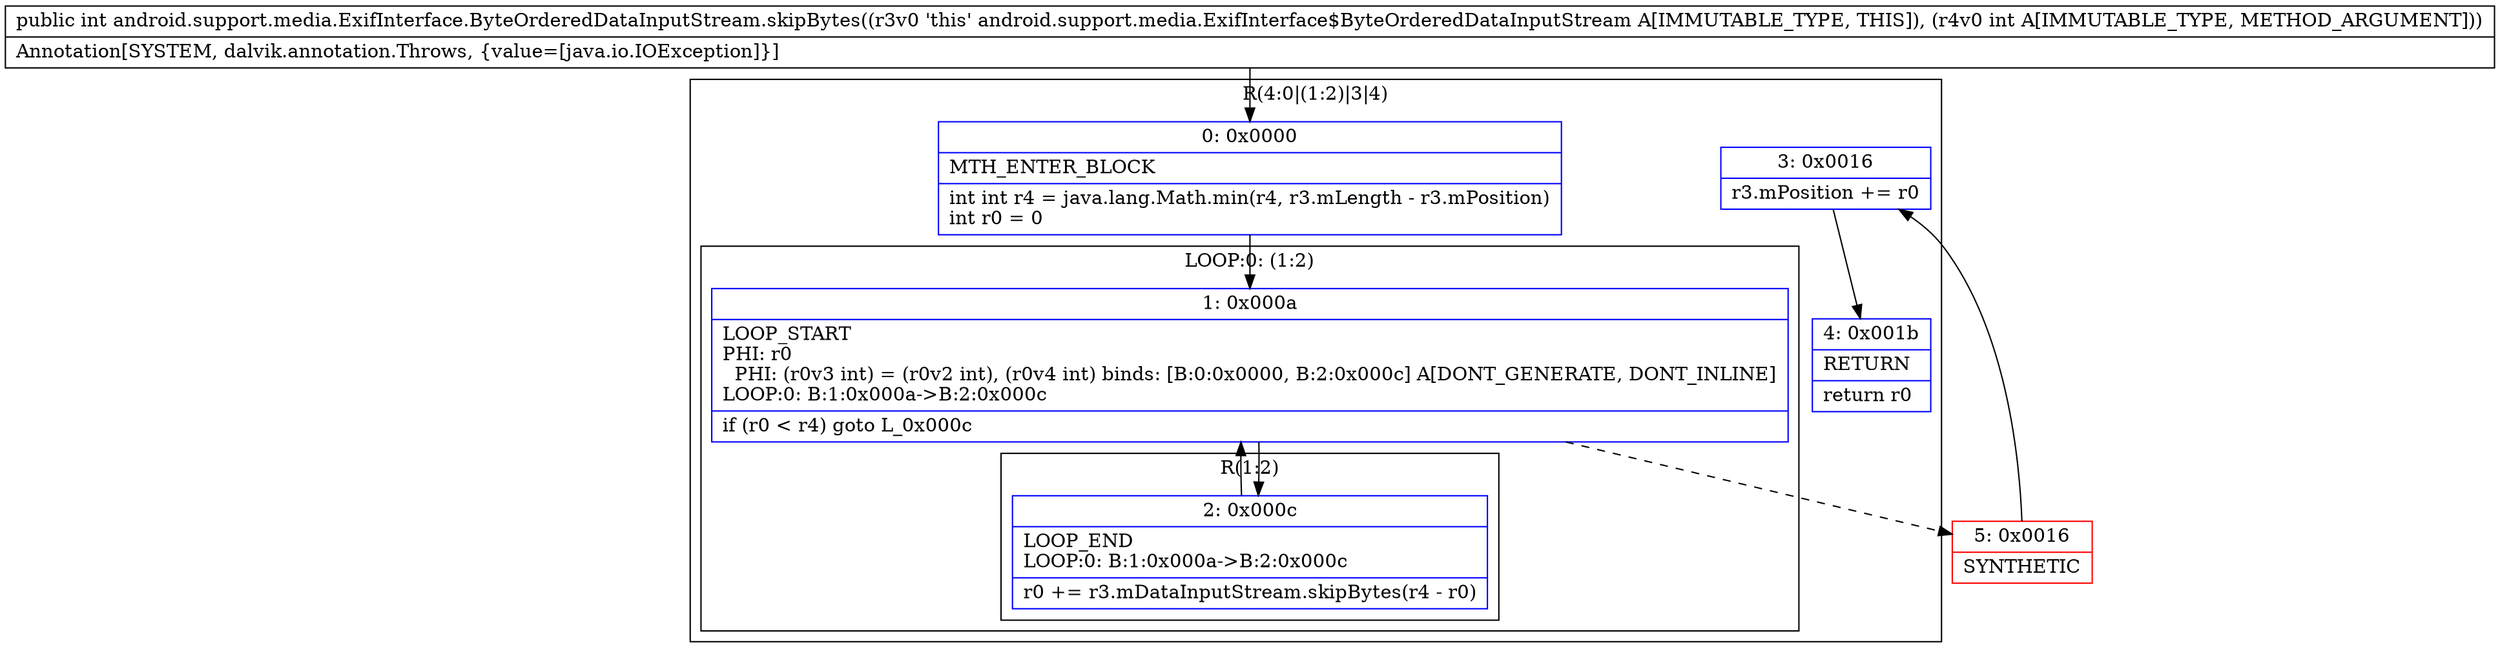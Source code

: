 digraph "CFG forandroid.support.media.ExifInterface.ByteOrderedDataInputStream.skipBytes(I)I" {
subgraph cluster_Region_191387104 {
label = "R(4:0|(1:2)|3|4)";
node [shape=record,color=blue];
Node_0 [shape=record,label="{0\:\ 0x0000|MTH_ENTER_BLOCK\l|int int r4 = java.lang.Math.min(r4, r3.mLength \- r3.mPosition)\lint r0 = 0\l}"];
subgraph cluster_LoopRegion_510781109 {
label = "LOOP:0: (1:2)";
node [shape=record,color=blue];
Node_1 [shape=record,label="{1\:\ 0x000a|LOOP_START\lPHI: r0 \l  PHI: (r0v3 int) = (r0v2 int), (r0v4 int) binds: [B:0:0x0000, B:2:0x000c] A[DONT_GENERATE, DONT_INLINE]\lLOOP:0: B:1:0x000a\-\>B:2:0x000c\l|if (r0 \< r4) goto L_0x000c\l}"];
subgraph cluster_Region_630078756 {
label = "R(1:2)";
node [shape=record,color=blue];
Node_2 [shape=record,label="{2\:\ 0x000c|LOOP_END\lLOOP:0: B:1:0x000a\-\>B:2:0x000c\l|r0 += r3.mDataInputStream.skipBytes(r4 \- r0)\l}"];
}
}
Node_3 [shape=record,label="{3\:\ 0x0016|r3.mPosition += r0\l}"];
Node_4 [shape=record,label="{4\:\ 0x001b|RETURN\l|return r0\l}"];
}
Node_5 [shape=record,color=red,label="{5\:\ 0x0016|SYNTHETIC\l}"];
MethodNode[shape=record,label="{public int android.support.media.ExifInterface.ByteOrderedDataInputStream.skipBytes((r3v0 'this' android.support.media.ExifInterface$ByteOrderedDataInputStream A[IMMUTABLE_TYPE, THIS]), (r4v0 int A[IMMUTABLE_TYPE, METHOD_ARGUMENT]))  | Annotation[SYSTEM, dalvik.annotation.Throws, \{value=[java.io.IOException]\}]\l}"];
MethodNode -> Node_0;
Node_0 -> Node_1;
Node_1 -> Node_2;
Node_1 -> Node_5[style=dashed];
Node_2 -> Node_1;
Node_3 -> Node_4;
Node_5 -> Node_3;
}

